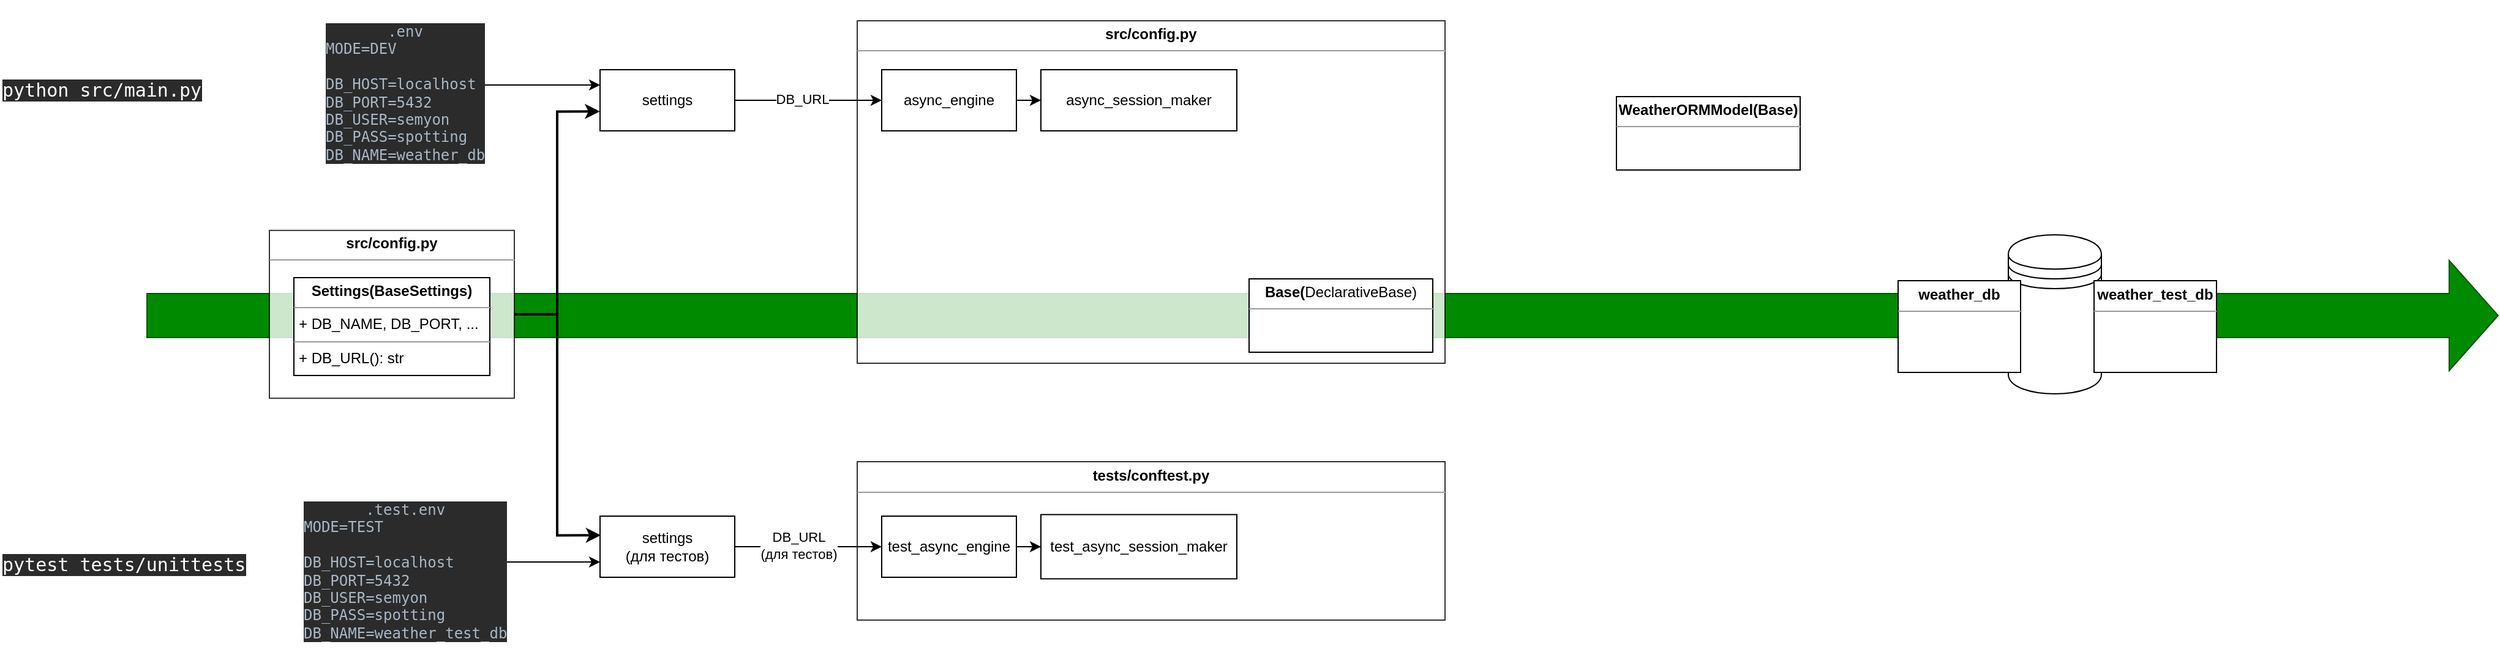 <mxfile version="22.1.5" type="device">
  <diagram name="Страница — 1" id="yw_XHMU67NB0tQXotg_f">
    <mxGraphModel dx="1405" dy="811" grid="1" gridSize="10" guides="1" tooltips="1" connect="1" arrows="1" fold="1" page="1" pageScale="1" pageWidth="827" pageHeight="1169" math="0" shadow="0">
      <root>
        <mxCell id="0" />
        <mxCell id="1" parent="0" />
        <mxCell id="Tpui953nt_J6x1nIX9Mz-4" value="" style="html=1;shadow=0;dashed=0;align=center;verticalAlign=middle;shape=mxgraph.arrows2.arrow;dy=0.6;dx=40;notch=0;fillColor=#008a00;fontColor=#ffffff;strokeColor=#005700;" vertex="1" parent="1">
          <mxGeometry x="120" y="216" width="1920" height="90" as="geometry" />
        </mxCell>
        <mxCell id="Tpui953nt_J6x1nIX9Mz-21" style="edgeStyle=orthogonalEdgeStyle;rounded=0;orthogonalLoop=1;jettySize=auto;html=1;entryX=-0.001;entryY=0.683;entryDx=0;entryDy=0;strokeWidth=2;entryPerimeter=0;" edge="1" parent="1" source="Tpui953nt_J6x1nIX9Mz-10" target="Tpui953nt_J6x1nIX9Mz-20">
          <mxGeometry relative="1" as="geometry" />
        </mxCell>
        <mxCell id="Tpui953nt_J6x1nIX9Mz-10" value="&lt;p style=&quot;margin:0px;margin-top:4px;text-align:center;&quot;&gt;&lt;b&gt;src/config.py&lt;/b&gt;&lt;/p&gt;&lt;hr size=&quot;1&quot;&gt;&lt;div style=&quot;height:2px;&quot;&gt;&lt;/div&gt;" style="verticalAlign=top;align=left;overflow=fill;fontSize=12;fontFamily=Helvetica;html=1;whiteSpace=wrap;opacity=80;" vertex="1" parent="1">
          <mxGeometry x="220" y="191.38" width="200" height="137.25" as="geometry" />
        </mxCell>
        <mxCell id="Tpui953nt_J6x1nIX9Mz-15" style="edgeStyle=orthogonalEdgeStyle;rounded=0;orthogonalLoop=1;jettySize=auto;html=1;entryX=0.006;entryY=0.313;entryDx=0;entryDy=0;strokeWidth=2;entryPerimeter=0;" edge="1" parent="1" source="Tpui953nt_J6x1nIX9Mz-10" target="Tpui953nt_J6x1nIX9Mz-19">
          <mxGeometry relative="1" as="geometry">
            <mxPoint x="450.0" y="260" as="targetPoint" />
          </mxGeometry>
        </mxCell>
        <mxCell id="Tpui953nt_J6x1nIX9Mz-18" value="&lt;p style=&quot;margin:0px;margin-top:4px;text-align:center;&quot;&gt;&lt;b&gt;Settings(BaseSettings)&lt;/b&gt;&lt;/p&gt;&lt;hr size=&quot;1&quot;&gt;&lt;p style=&quot;margin:0px;margin-left:4px;&quot;&gt;+ DB_NAME, DB_PORT, ...&lt;/p&gt;&lt;hr size=&quot;1&quot;&gt;&lt;p style=&quot;margin:0px;margin-left:4px;&quot;&gt;+&amp;nbsp;DB_URL&lt;span style=&quot;background-color: initial;&quot;&gt;(): str&lt;/span&gt;&lt;/p&gt;" style="verticalAlign=top;align=left;overflow=fill;fontSize=12;fontFamily=Helvetica;html=1;whiteSpace=wrap;" vertex="1" parent="1">
          <mxGeometry x="240" y="230" width="160" height="80" as="geometry" />
        </mxCell>
        <mxCell id="Tpui953nt_J6x1nIX9Mz-19" value="settings&lt;br&gt;(для тестов)" style="html=1;whiteSpace=wrap;" vertex="1" parent="1">
          <mxGeometry x="490" y="425" width="110" height="50" as="geometry" />
        </mxCell>
        <mxCell id="Tpui953nt_J6x1nIX9Mz-20" value="settings" style="html=1;whiteSpace=wrap;" vertex="1" parent="1">
          <mxGeometry x="490" y="60" width="110" height="50" as="geometry" />
        </mxCell>
        <mxCell id="Tpui953nt_J6x1nIX9Mz-30" style="edgeStyle=orthogonalEdgeStyle;rounded=0;orthogonalLoop=1;jettySize=auto;html=1;entryX=0;entryY=0.25;entryDx=0;entryDy=0;" edge="1" parent="1" source="Tpui953nt_J6x1nIX9Mz-24" target="Tpui953nt_J6x1nIX9Mz-20">
          <mxGeometry relative="1" as="geometry" />
        </mxCell>
        <mxCell id="Tpui953nt_J6x1nIX9Mz-24" value="&lt;pre style=&quot;background-color: rgb(43, 43, 43);&quot;&gt;&lt;div style=&quot;text-align: center;&quot;&gt;&lt;font face=&quot;JetBrains Mono, monospace&quot; color=&quot;#a9b7c6&quot;&gt;.env&lt;/font&gt;&lt;/div&gt;&lt;font face=&quot;JetBrains Mono, monospace&quot; color=&quot;#a9b7c6&quot;&gt;MODE=DEV&lt;br&gt;&lt;br&gt;DB_HOST=localhost&lt;br&gt;DB_PORT=5432&lt;br&gt;DB_USER=semyon&lt;br&gt;DB_PASS=spotting&lt;br&gt;DB_NAME=weather_db&lt;/font&gt;&lt;/pre&gt;" style="text;whiteSpace=wrap;html=1;" vertex="1" parent="1">
          <mxGeometry x="264" y="3" width="120" height="139" as="geometry" />
        </mxCell>
        <mxCell id="Tpui953nt_J6x1nIX9Mz-28" style="edgeStyle=orthogonalEdgeStyle;rounded=0;orthogonalLoop=1;jettySize=auto;html=1;entryX=0;entryY=0.75;entryDx=0;entryDy=0;" edge="1" parent="1" source="Tpui953nt_J6x1nIX9Mz-27" target="Tpui953nt_J6x1nIX9Mz-19">
          <mxGeometry relative="1" as="geometry" />
        </mxCell>
        <mxCell id="Tpui953nt_J6x1nIX9Mz-27" value="&lt;pre style=&quot;background-color: rgb(43, 43, 43);&quot;&gt;&lt;div style=&quot;text-align: center;&quot;&gt;&lt;font face=&quot;JetBrains Mono, monospace&quot; color=&quot;#a9b7c6&quot;&gt;.test.env&lt;/font&gt;&lt;/div&gt;&lt;font face=&quot;JetBrains Mono, monospace&quot; color=&quot;#a9b7c6&quot;&gt;MODE=TEST&lt;br&gt;&lt;br&gt;DB_HOST=localhost&lt;br&gt;DB_PORT=5432&lt;br&gt;DB_USER=semyon&lt;br&gt;DB_PASS=spotting&lt;br&gt;DB_NAME=weather_test_db&lt;/font&gt;&lt;/pre&gt;" style="text;whiteSpace=wrap;html=1;" vertex="1" parent="1">
          <mxGeometry x="246" y="394" width="154" height="137" as="geometry" />
        </mxCell>
        <mxCell id="Tpui953nt_J6x1nIX9Mz-33" value="&lt;p style=&quot;margin:0px;margin-top:4px;text-align:center;&quot;&gt;&lt;b&gt;src/config.py&lt;/b&gt;&lt;/p&gt;&lt;hr size=&quot;1&quot;&gt;&lt;div style=&quot;height:2px;&quot;&gt;&lt;/div&gt;" style="verticalAlign=top;align=left;overflow=fill;fontSize=12;fontFamily=Helvetica;html=1;whiteSpace=wrap;glass=0;opacity=80;" vertex="1" parent="1">
          <mxGeometry x="700" y="20" width="480" height="280" as="geometry" />
        </mxCell>
        <mxCell id="Tpui953nt_J6x1nIX9Mz-31" value="&lt;pre style=&quot;background-color: rgb(43, 43, 43); font-family: &amp;quot;JetBrains Mono&amp;quot;, monospace;&quot;&gt;&lt;font color=&quot;#ffffff&quot; style=&quot;font-size: 15px;&quot;&gt;python src/main.py&lt;/font&gt;&lt;/pre&gt;" style="text;whiteSpace=wrap;html=1;" vertex="1" parent="1">
          <mxGeometry y="48.75" width="150" height="47.5" as="geometry" />
        </mxCell>
        <mxCell id="Tpui953nt_J6x1nIX9Mz-32" value="&lt;pre style=&quot;background-color: rgb(43, 43, 43); font-family: &amp;quot;JetBrains Mono&amp;quot;, monospace;&quot;&gt;&lt;font color=&quot;#ffffff&quot;&gt;&lt;span style=&quot;font-size: 15px;&quot;&gt;pytest tests/unittests&lt;/span&gt;&lt;/font&gt;&lt;/pre&gt;" style="text;whiteSpace=wrap;html=1;" vertex="1" parent="1">
          <mxGeometry y="436.87" width="180" height="51.25" as="geometry" />
        </mxCell>
        <mxCell id="Tpui953nt_J6x1nIX9Mz-35" value="&lt;p style=&quot;margin:0px;margin-top:4px;text-align:center;&quot;&gt;&lt;b&gt;Base(&lt;/b&gt;DeclarativeBase)&lt;/p&gt;&lt;hr size=&quot;1&quot;&gt;&lt;div style=&quot;height:2px;&quot;&gt;&lt;/div&gt;" style="verticalAlign=top;align=left;overflow=fill;fontSize=12;fontFamily=Helvetica;html=1;whiteSpace=wrap;" vertex="1" parent="1">
          <mxGeometry x="1020" y="231" width="150" height="60" as="geometry" />
        </mxCell>
        <mxCell id="Tpui953nt_J6x1nIX9Mz-46" style="edgeStyle=orthogonalEdgeStyle;rounded=0;orthogonalLoop=1;jettySize=auto;html=1;entryX=0;entryY=0.5;entryDx=0;entryDy=0;" edge="1" parent="1" source="Tpui953nt_J6x1nIX9Mz-37" target="Tpui953nt_J6x1nIX9Mz-45">
          <mxGeometry relative="1" as="geometry" />
        </mxCell>
        <mxCell id="Tpui953nt_J6x1nIX9Mz-37" value="async_engine" style="html=1;whiteSpace=wrap;" vertex="1" parent="1">
          <mxGeometry x="720" y="60" width="110" height="50" as="geometry" />
        </mxCell>
        <mxCell id="Tpui953nt_J6x1nIX9Mz-39" style="edgeStyle=orthogonalEdgeStyle;rounded=0;orthogonalLoop=1;jettySize=auto;html=1;entryX=0;entryY=0.5;entryDx=0;entryDy=0;" edge="1" parent="1" source="Tpui953nt_J6x1nIX9Mz-20" target="Tpui953nt_J6x1nIX9Mz-37">
          <mxGeometry relative="1" as="geometry" />
        </mxCell>
        <mxCell id="Tpui953nt_J6x1nIX9Mz-40" value="DB_URL" style="edgeLabel;html=1;align=center;verticalAlign=middle;resizable=0;points=[];" vertex="1" connectable="0" parent="Tpui953nt_J6x1nIX9Mz-39">
          <mxGeometry x="-0.081" y="1" relative="1" as="geometry">
            <mxPoint as="offset" />
          </mxGeometry>
        </mxCell>
        <mxCell id="Tpui953nt_J6x1nIX9Mz-42" value="&lt;p style=&quot;margin:0px;margin-top:4px;text-align:center;&quot;&gt;&lt;b&gt;tests/conftest.py&lt;/b&gt;&lt;/p&gt;&lt;hr size=&quot;1&quot;&gt;&lt;div style=&quot;height:2px;&quot;&gt;&lt;/div&gt;" style="verticalAlign=top;align=left;overflow=fill;fontSize=12;fontFamily=Helvetica;html=1;whiteSpace=wrap;glass=0;opacity=80;" vertex="1" parent="1">
          <mxGeometry x="700" y="380.5" width="480" height="129.5" as="geometry" />
        </mxCell>
        <mxCell id="Tpui953nt_J6x1nIX9Mz-43" value="test_async_session_maker" style="html=1;whiteSpace=wrap;" vertex="1" parent="1">
          <mxGeometry x="850" y="423.75" width="160" height="52.5" as="geometry" />
        </mxCell>
        <mxCell id="Tpui953nt_J6x1nIX9Mz-48" style="edgeStyle=orthogonalEdgeStyle;rounded=0;orthogonalLoop=1;jettySize=auto;html=1;entryX=0;entryY=0.5;entryDx=0;entryDy=0;" edge="1" parent="1" source="Tpui953nt_J6x1nIX9Mz-44" target="Tpui953nt_J6x1nIX9Mz-43">
          <mxGeometry relative="1" as="geometry" />
        </mxCell>
        <mxCell id="Tpui953nt_J6x1nIX9Mz-44" value="test_async_engine" style="html=1;whiteSpace=wrap;" vertex="1" parent="1">
          <mxGeometry x="720" y="425" width="110" height="50" as="geometry" />
        </mxCell>
        <mxCell id="Tpui953nt_J6x1nIX9Mz-45" value="async_session_maker" style="html=1;whiteSpace=wrap;" vertex="1" parent="1">
          <mxGeometry x="850" y="60" width="160" height="50" as="geometry" />
        </mxCell>
        <mxCell id="Tpui953nt_J6x1nIX9Mz-47" style="edgeStyle=orthogonalEdgeStyle;rounded=0;orthogonalLoop=1;jettySize=auto;html=1;entryX=0;entryY=0.5;entryDx=0;entryDy=0;" edge="1" parent="1" source="Tpui953nt_J6x1nIX9Mz-19" target="Tpui953nt_J6x1nIX9Mz-44">
          <mxGeometry relative="1" as="geometry" />
        </mxCell>
        <mxCell id="Tpui953nt_J6x1nIX9Mz-50" value="DB_URL&lt;br&gt;(для тестов)" style="edgeLabel;html=1;align=center;verticalAlign=middle;resizable=0;points=[];" vertex="1" connectable="0" parent="Tpui953nt_J6x1nIX9Mz-47">
          <mxGeometry x="-0.143" y="1" relative="1" as="geometry">
            <mxPoint as="offset" />
          </mxGeometry>
        </mxCell>
        <mxCell id="Tpui953nt_J6x1nIX9Mz-51" value="&lt;p style=&quot;margin:0px;margin-top:4px;text-align:center;&quot;&gt;&lt;b&gt;WeatherORMModel(Base)&lt;/b&gt;&lt;/p&gt;&lt;hr size=&quot;1&quot;&gt;&lt;div style=&quot;height:2px;&quot;&gt;&lt;/div&gt;" style="verticalAlign=top;align=left;overflow=fill;fontSize=12;fontFamily=Helvetica;html=1;whiteSpace=wrap;" vertex="1" parent="1">
          <mxGeometry x="1320" y="82" width="150" height="60" as="geometry" />
        </mxCell>
        <mxCell id="Tpui953nt_J6x1nIX9Mz-52" value="" style="shape=datastore;whiteSpace=wrap;html=1;" vertex="1" parent="1">
          <mxGeometry x="1640" y="195" width="76" height="130" as="geometry" />
        </mxCell>
        <mxCell id="Tpui953nt_J6x1nIX9Mz-54" value="&lt;p style=&quot;margin:0px;margin-top:4px;text-align:center;&quot;&gt;&lt;b&gt;weather_db&lt;/b&gt;&lt;/p&gt;&lt;hr size=&quot;1&quot;&gt;&lt;div style=&quot;height:2px;&quot;&gt;&lt;/div&gt;" style="verticalAlign=top;align=left;overflow=fill;fontSize=12;fontFamily=Helvetica;html=1;whiteSpace=wrap;" vertex="1" parent="1">
          <mxGeometry x="1550" y="232.5" width="100" height="75" as="geometry" />
        </mxCell>
        <mxCell id="Tpui953nt_J6x1nIX9Mz-55" value="&lt;p style=&quot;margin:0px;margin-top:4px;text-align:center;&quot;&gt;&lt;b&gt;weather_test_db&lt;/b&gt;&lt;/p&gt;&lt;hr size=&quot;1&quot;&gt;&lt;div style=&quot;height:2px;&quot;&gt;&lt;/div&gt;" style="verticalAlign=top;align=left;overflow=fill;fontSize=12;fontFamily=Helvetica;html=1;whiteSpace=wrap;" vertex="1" parent="1">
          <mxGeometry x="1710" y="232.5" width="100" height="75" as="geometry" />
        </mxCell>
      </root>
    </mxGraphModel>
  </diagram>
</mxfile>
